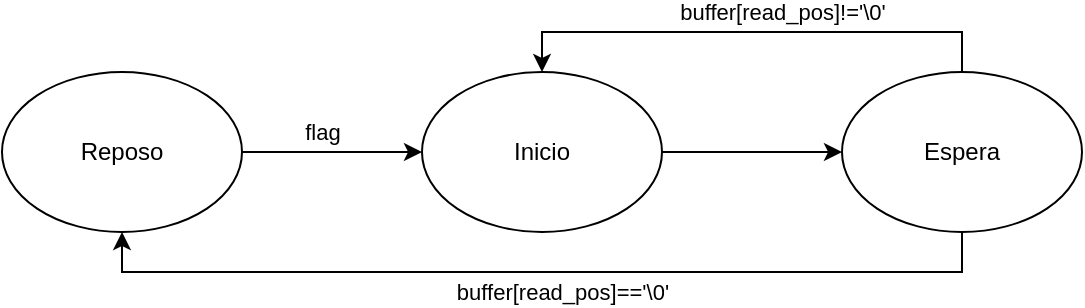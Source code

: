 <mxfile version="27.2.0">
  <diagram name="Page-1" id="-5PCMbEA47v5Vgmdig3Y">
    <mxGraphModel dx="1426" dy="749" grid="1" gridSize="10" guides="1" tooltips="1" connect="1" arrows="1" fold="1" page="1" pageScale="1" pageWidth="827" pageHeight="1169" math="0" shadow="0">
      <root>
        <mxCell id="0" />
        <mxCell id="1" parent="0" />
        <mxCell id="Hi1ZLrbr8q2v-OZ9T-02-5" style="edgeStyle=orthogonalEdgeStyle;rounded=0;orthogonalLoop=1;jettySize=auto;html=1;exitX=1;exitY=0.5;exitDx=0;exitDy=0;entryX=0;entryY=0.5;entryDx=0;entryDy=0;" edge="1" parent="1" source="6kPvjrpUiPwS1ez4u8mN-2" target="Hi1ZLrbr8q2v-OZ9T-02-1">
          <mxGeometry relative="1" as="geometry" />
        </mxCell>
        <mxCell id="Hi1ZLrbr8q2v-OZ9T-02-11" value="flag" style="edgeLabel;html=1;align=center;verticalAlign=middle;resizable=0;points=[];" vertex="1" connectable="0" parent="Hi1ZLrbr8q2v-OZ9T-02-5">
          <mxGeometry x="-0.044" y="3" relative="1" as="geometry">
            <mxPoint x="-3" y="-7" as="offset" />
          </mxGeometry>
        </mxCell>
        <mxCell id="6kPvjrpUiPwS1ez4u8mN-2" value="Reposo" style="ellipse;whiteSpace=wrap;html=1;" parent="1" vertex="1">
          <mxGeometry x="70" y="260" width="120" height="80" as="geometry" />
        </mxCell>
        <mxCell id="Hi1ZLrbr8q2v-OZ9T-02-6" style="edgeStyle=orthogonalEdgeStyle;rounded=0;orthogonalLoop=1;jettySize=auto;html=1;exitX=1;exitY=0.5;exitDx=0;exitDy=0;entryX=0;entryY=0.5;entryDx=0;entryDy=0;" edge="1" parent="1" source="Hi1ZLrbr8q2v-OZ9T-02-1" target="Hi1ZLrbr8q2v-OZ9T-02-3">
          <mxGeometry relative="1" as="geometry" />
        </mxCell>
        <mxCell id="Hi1ZLrbr8q2v-OZ9T-02-1" value="Inicio" style="ellipse;whiteSpace=wrap;html=1;" vertex="1" parent="1">
          <mxGeometry x="280" y="260" width="120" height="80" as="geometry" />
        </mxCell>
        <mxCell id="Hi1ZLrbr8q2v-OZ9T-02-17" style="edgeStyle=orthogonalEdgeStyle;rounded=0;orthogonalLoop=1;jettySize=auto;html=1;exitX=0.5;exitY=1;exitDx=0;exitDy=0;entryX=0.5;entryY=1;entryDx=0;entryDy=0;" edge="1" parent="1" source="Hi1ZLrbr8q2v-OZ9T-02-3" target="6kPvjrpUiPwS1ez4u8mN-2">
          <mxGeometry relative="1" as="geometry" />
        </mxCell>
        <mxCell id="Hi1ZLrbr8q2v-OZ9T-02-20" value="buffer[read_pos]==&#39;\0&lt;span style=&quot;background-color: light-dark(#ffffff, var(--ge-dark-color, #121212)); color: light-dark(rgb(0, 0, 0), rgb(255, 255, 255));&quot;&gt;&#39;&lt;/span&gt;" style="edgeLabel;html=1;align=center;verticalAlign=middle;resizable=0;points=[];" vertex="1" connectable="0" parent="Hi1ZLrbr8q2v-OZ9T-02-17">
          <mxGeometry x="-0.23" y="1" relative="1" as="geometry">
            <mxPoint x="-43" y="9" as="offset" />
          </mxGeometry>
        </mxCell>
        <mxCell id="Hi1ZLrbr8q2v-OZ9T-02-18" style="edgeStyle=orthogonalEdgeStyle;rounded=0;orthogonalLoop=1;jettySize=auto;html=1;exitX=0.5;exitY=0;exitDx=0;exitDy=0;entryX=0.5;entryY=0;entryDx=0;entryDy=0;" edge="1" parent="1" source="Hi1ZLrbr8q2v-OZ9T-02-3" target="Hi1ZLrbr8q2v-OZ9T-02-1">
          <mxGeometry relative="1" as="geometry" />
        </mxCell>
        <mxCell id="Hi1ZLrbr8q2v-OZ9T-02-19" value="buffer[read_pos]!=&#39;\0&#39;" style="edgeLabel;html=1;align=center;verticalAlign=middle;resizable=0;points=[];" vertex="1" connectable="0" parent="Hi1ZLrbr8q2v-OZ9T-02-18">
          <mxGeometry x="-0.376" y="-3" relative="1" as="geometry">
            <mxPoint x="-32" y="-7" as="offset" />
          </mxGeometry>
        </mxCell>
        <mxCell id="Hi1ZLrbr8q2v-OZ9T-02-3" value="Espera" style="ellipse;whiteSpace=wrap;html=1;" vertex="1" parent="1">
          <mxGeometry x="490" y="260" width="120" height="80" as="geometry" />
        </mxCell>
      </root>
    </mxGraphModel>
  </diagram>
</mxfile>
